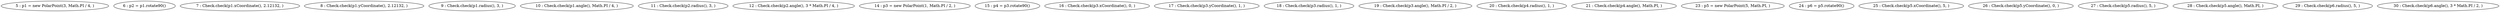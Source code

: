 digraph G {
"5 : p1 = new PolarPoint(3, Math.PI / 4, )"
"6 : p2 = p1.rotate90()"
"7 : Check.check(p1.xCoordinate(), 2.12132, )"
"8 : Check.check(p1.yCoordinate(), 2.12132, )"
"9 : Check.check(p1.radius(), 3, )"
"10 : Check.check(p1.angle(), Math.PI / 4, )"
"11 : Check.check(p2.radius(), 3, )"
"12 : Check.check(p2.angle(), 3 * Math.PI / 4, )"
"14 : p3 = new PolarPoint(1, Math.PI / 2, )"
"15 : p4 = p3.rotate90()"
"16 : Check.check(p3.xCoordinate(), 0, )"
"17 : Check.check(p3.yCoordinate(), 1, )"
"18 : Check.check(p3.radius(), 1, )"
"19 : Check.check(p3.angle(), Math.PI / 2, )"
"20 : Check.check(p4.radius(), 1, )"
"21 : Check.check(p4.angle(), Math.PI, )"
"23 : p5 = new PolarPoint(5, Math.PI, )"
"24 : p6 = p5.rotate90()"
"25 : Check.check(p5.xCoordinate(), 5, )"
"26 : Check.check(p5.yCoordinate(), 0, )"
"27 : Check.check(p5.radius(), 5, )"
"28 : Check.check(p5.angle(), Math.PI, )"
"29 : Check.check(p6.radius(), 5, )"
"30 : Check.check(p6.angle(), 3 * Math.PI / 2, )"
}